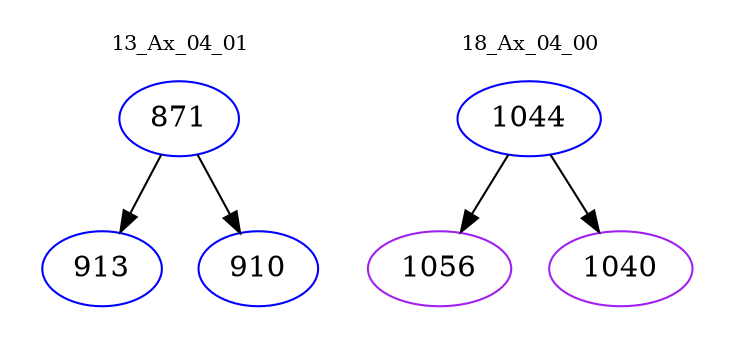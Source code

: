 digraph{
subgraph cluster_0 {
color = white
label = "13_Ax_04_01";
fontsize=10;
T0_871 [label="871", color="blue"]
T0_871 -> T0_913 [color="black"]
T0_913 [label="913", color="blue"]
T0_871 -> T0_910 [color="black"]
T0_910 [label="910", color="blue"]
}
subgraph cluster_1 {
color = white
label = "18_Ax_04_00";
fontsize=10;
T1_1044 [label="1044", color="blue"]
T1_1044 -> T1_1056 [color="black"]
T1_1056 [label="1056", color="purple"]
T1_1044 -> T1_1040 [color="black"]
T1_1040 [label="1040", color="purple"]
}
}
